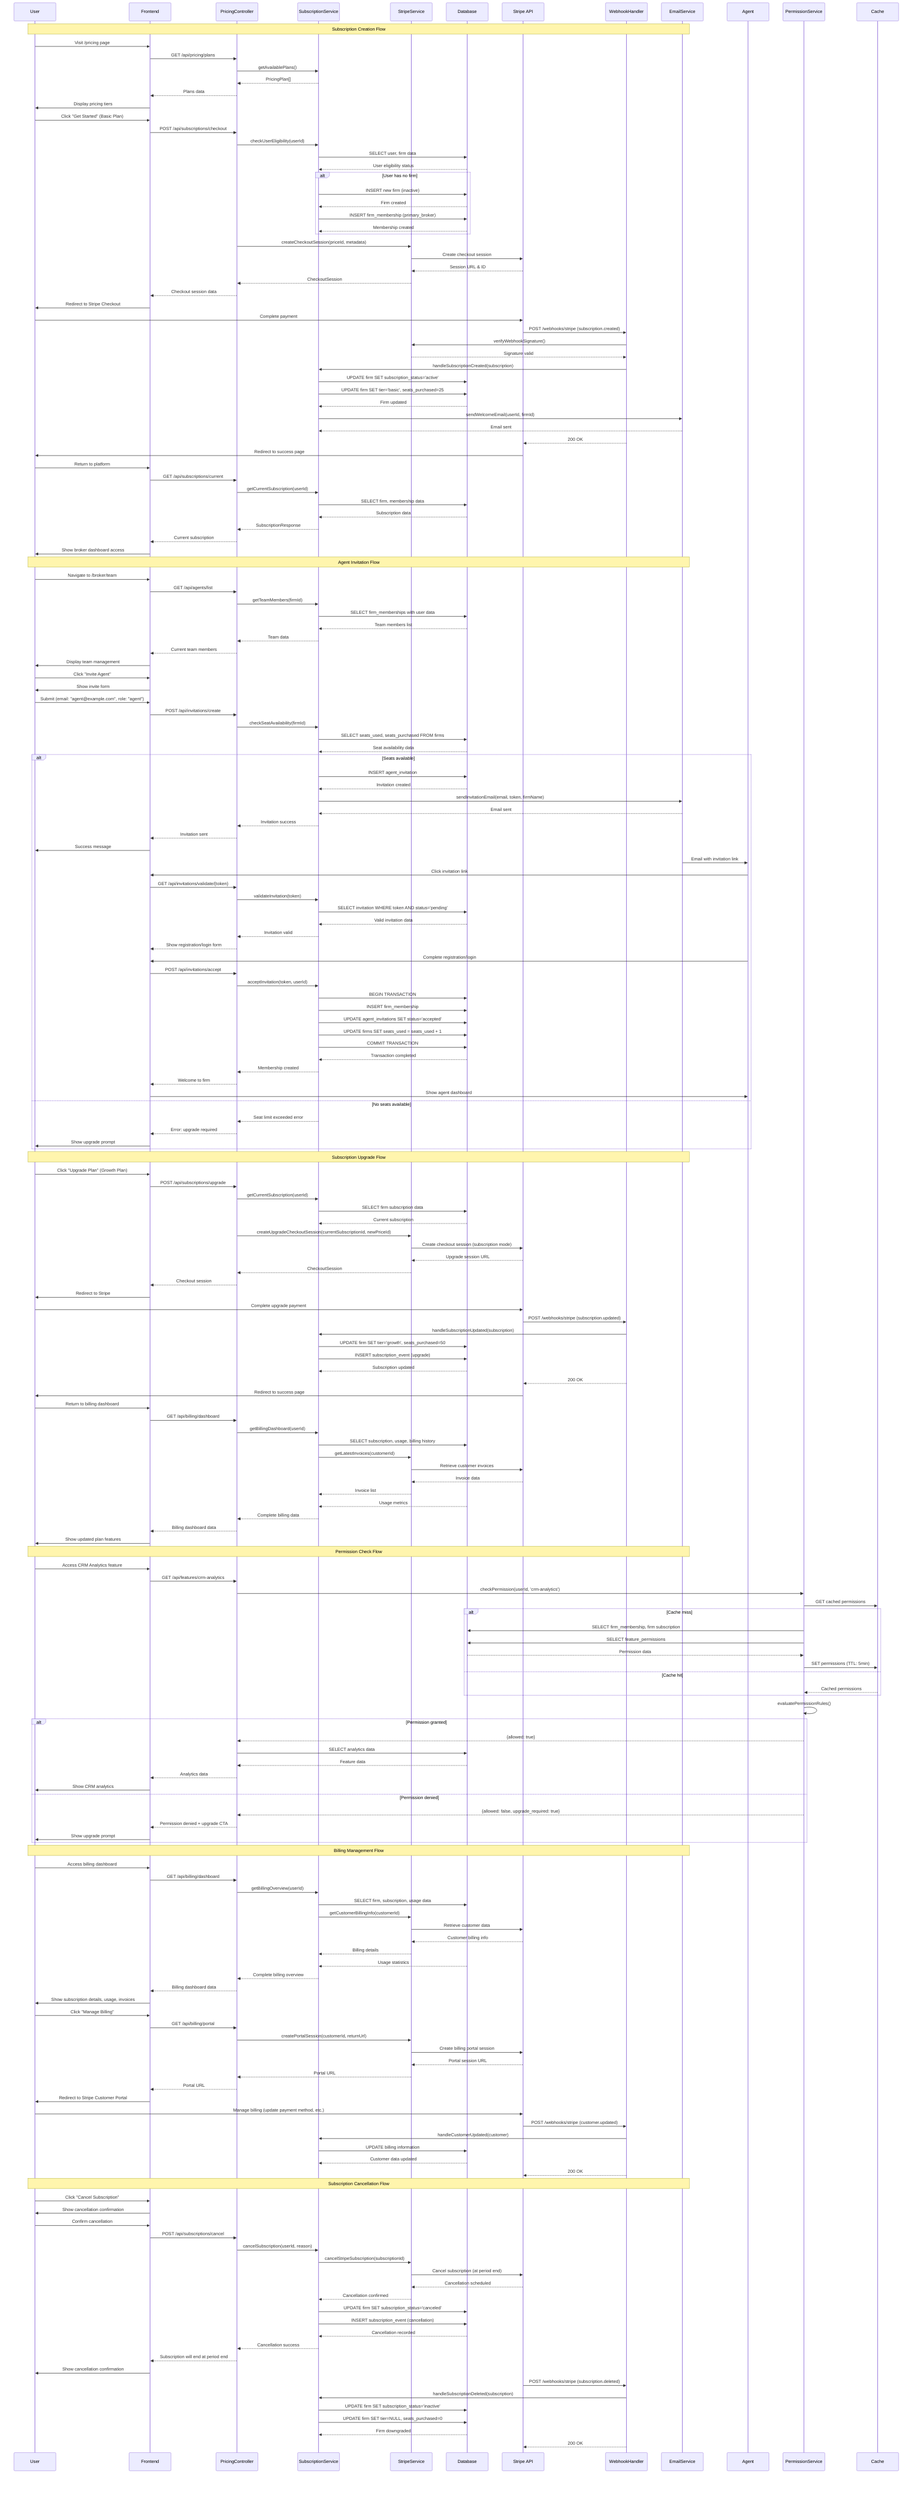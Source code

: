 sequenceDiagram
    participant U as User
    participant FE as Frontend
    participant PC as PricingController
    participant SS as SubscriptionService
    participant StS as StripeService
    participant DB as Database
    participant Stripe as Stripe API
    participant WH as WebhookHandler
    participant ES as EmailService

    Note over U, ES: Subscription Creation Flow
    U->>FE: Visit /pricing page
    FE->>PC: GET /api/pricing/plans
    PC->>SS: getAvailablePlans()
    SS-->>PC: PricingPlan[]
    PC-->>FE: Plans data
    FE->>U: Display pricing tiers

    U->>FE: Click "Get Started" (Basic Plan)
    FE->>PC: POST /api/subscriptions/checkout
    PC->>SS: checkUserEligibility(userId)
    SS->>DB: SELECT user, firm data
    DB-->>SS: User eligibility status
    
    alt User has no firm
        SS->>DB: INSERT new firm (inactive)
        DB-->>SS: Firm created
        SS->>DB: INSERT firm_membership (primary_broker)
        DB-->>SS: Membership created
    end
    
    PC->>StS: createCheckoutSession(priceId, metadata)
    StS->>Stripe: Create checkout session
    Stripe-->>StS: Session URL & ID
    StS-->>PC: CheckoutSession
    PC-->>FE: Checkout session data
    FE->>U: Redirect to Stripe Checkout

    U->>Stripe: Complete payment
    Stripe->>WH: POST /webhooks/stripe (subscription.created)
    WH->>StS: verifyWebhookSignature()
    StS-->>WH: Signature valid
    WH->>SS: handleSubscriptionCreated(subscription)
    SS->>DB: UPDATE firm SET subscription_status='active'
    SS->>DB: UPDATE firm SET tier='basic', seats_purchased=25
    DB-->>SS: Firm updated
    SS->>ES: sendWelcomeEmail(userId, firmId)
    ES-->>SS: Email sent
    WH-->>Stripe: 200 OK

    Stripe->>U: Redirect to success page
    U->>FE: Return to platform
    FE->>PC: GET /api/subscriptions/current
    PC->>SS: getCurrentSubscription(userId)
    SS->>DB: SELECT firm, membership data
    DB-->>SS: Subscription data
    SS-->>PC: SubscriptionResponse
    PC-->>FE: Current subscription
    FE->>U: Show broker dashboard access

    Note over U, ES: Agent Invitation Flow
    U->>FE: Navigate to /broker/team
    FE->>PC: GET /api/agents/list
    PC->>SS: getTeamMembers(firmId)
    SS->>DB: SELECT firm_memberships with user data
    DB-->>SS: Team members list
    SS-->>PC: Team data
    PC-->>FE: Current team members
    FE->>U: Display team management

    U->>FE: Click "Invite Agent"
    FE->>U: Show invite form
    U->>FE: Submit (email: "agent@example.com", role: "agent")
    FE->>PC: POST /api/invitations/create
    PC->>SS: checkSeatAvailability(firmId)
    SS->>DB: SELECT seats_used, seats_purchased FROM firms
    DB-->>SS: Seat availability data
    
    alt Seats available
        SS->>DB: INSERT agent_invitation
        DB-->>SS: Invitation created
        SS->>ES: sendInvitationEmail(email, token, firmName)
        ES-->>SS: Email sent
        SS-->>PC: Invitation success
        PC-->>FE: Invitation sent
        FE->>U: Success message
        
        ES->>Agent: Email with invitation link
        Agent->>FE: Click invitation link
        FE->>PC: GET /api/invitations/validate/{token}
        PC->>SS: validateInvitation(token)
        SS->>DB: SELECT invitation WHERE token AND status='pending'
        DB-->>SS: Valid invitation data
        SS-->>PC: Invitation valid
        PC-->>FE: Show registration/login form
        
        Agent->>FE: Complete registration/login
        FE->>PC: POST /api/invitations/accept
        PC->>SS: acceptInvitation(token, userId)
        SS->>DB: BEGIN TRANSACTION
        SS->>DB: INSERT firm_membership
        SS->>DB: UPDATE agent_invitations SET status='accepted'
        SS->>DB: UPDATE firms SET seats_used = seats_used + 1
        SS->>DB: COMMIT TRANSACTION
        DB-->>SS: Transaction completed
        SS-->>PC: Membership created
        PC-->>FE: Welcome to firm
        FE->>Agent: Show agent dashboard
    else No seats available
        SS-->>PC: Seat limit exceeded error
        PC-->>FE: Error: upgrade required
        FE->>U: Show upgrade prompt
    end

    Note over U, ES: Subscription Upgrade Flow
    U->>FE: Click "Upgrade Plan" (Growth Plan)
    FE->>PC: POST /api/subscriptions/upgrade
    PC->>SS: getCurrentSubscription(userId)
    SS->>DB: SELECT firm subscription data
    DB-->>SS: Current subscription
    PC->>StS: createUpgradeCheckoutSession(currentSubscriptionId, newPriceId)
    StS->>Stripe: Create checkout session (subscription mode)
    Stripe-->>StS: Upgrade session URL
    StS-->>PC: CheckoutSession
    PC-->>FE: Checkout session
    FE->>U: Redirect to Stripe

    U->>Stripe: Complete upgrade payment
    Stripe->>WH: POST /webhooks/stripe (subscription.updated)
    WH->>SS: handleSubscriptionUpdated(subscription)
    SS->>DB: UPDATE firm SET tier='growth', seats_purchased=50
    SS->>DB: INSERT subscription_event (upgrade)
    DB-->>SS: Subscription updated
    WH-->>Stripe: 200 OK

    Stripe->>U: Redirect to success page
    U->>FE: Return to billing dashboard
    FE->>PC: GET /api/billing/dashboard
    PC->>SS: getBillingDashboard(userId)
    SS->>DB: SELECT subscription, usage, billing history
    SS->>StS: getLatestInvoices(customerId)
    StS->>Stripe: Retrieve customer invoices
    Stripe-->>StS: Invoice data
    StS-->>SS: Invoice list
    DB-->>SS: Usage metrics
    SS-->>PC: Complete billing data
    PC-->>FE: Billing dashboard data
    FE->>U: Show updated plan features

    Note over U, ES: Permission Check Flow
    U->>FE: Access CRM Analytics feature
    FE->>PC: GET /api/features/crm-analytics
    PC->>PermissionService: checkPermission(userId, 'crm-analytics')
    PermissionService->>Cache: GET cached permissions
    
    alt Cache miss
        PermissionService->>DB: SELECT firm_membership, firm subscription
        PermissionService->>DB: SELECT feature_permissions
        DB-->>PermissionService: Permission data
        PermissionService->>Cache: SET permissions (TTL: 5min)
    else Cache hit
        Cache-->>PermissionService: Cached permissions
    end
    
    PermissionService->>PermissionService: evaluatePermissionRules()
    
    alt Permission granted
        PermissionService-->>PC: {allowed: true}
        PC->>DB: SELECT analytics data
        DB-->>PC: Feature data
        PC-->>FE: Analytics data
        FE->>U: Show CRM analytics
    else Permission denied
        PermissionService-->>PC: {allowed: false, upgrade_required: true}
        PC-->>FE: Permission denied + upgrade CTA
        FE->>U: Show upgrade prompt
    end

    Note over U, ES: Billing Management Flow
    U->>FE: Access billing dashboard
    FE->>PC: GET /api/billing/dashboard
    PC->>SS: getBillingOverview(userId)
    SS->>DB: SELECT firm, subscription, usage data
    SS->>StS: getCustomerBillingInfo(customerId)
    StS->>Stripe: Retrieve customer data
    Stripe-->>StS: Customer billing info
    StS-->>SS: Billing details
    DB-->>SS: Usage statistics
    SS-->>PC: Complete billing overview
    PC-->>FE: Billing dashboard data
    FE->>U: Show subscription details, usage, invoices

    U->>FE: Click "Manage Billing"
    FE->>PC: GET /api/billing/portal
    PC->>StS: createPortalSession(customerId, returnUrl)
    StS->>Stripe: Create billing portal session
    Stripe-->>StS: Portal session URL
    StS-->>PC: Portal URL
    PC-->>FE: Portal URL
    FE->>U: Redirect to Stripe Customer Portal

    U->>Stripe: Manage billing (update payment method, etc.)
    Stripe->>WH: POST /webhooks/stripe (customer.updated)
    WH->>SS: handleCustomerUpdated(customer)
    SS->>DB: UPDATE billing information
    DB-->>SS: Customer data updated
    WH-->>Stripe: 200 OK

    Note over U, ES: Subscription Cancellation Flow
    U->>FE: Click "Cancel Subscription"
    FE->>U: Show cancellation confirmation
    U->>FE: Confirm cancellation
    FE->>PC: POST /api/subscriptions/cancel
    PC->>SS: cancelSubscription(userId, reason)
    SS->>StS: cancelStripeSubscription(subscriptionId)
    StS->>Stripe: Cancel subscription (at period end)
    Stripe-->>StS: Cancellation scheduled
    StS-->>SS: Cancellation confirmed
    SS->>DB: UPDATE firm SET subscription_status='canceled'
    SS->>DB: INSERT subscription_event (cancellation)
    DB-->>SS: Cancellation recorded
    SS-->>PC: Cancellation success
    PC-->>FE: Subscription will end at period end
    FE->>U: Show cancellation confirmation

    Stripe->>WH: POST /webhooks/stripe (subscription.deleted)
    WH->>SS: handleSubscriptionDeleted(subscription)
    SS->>DB: UPDATE firm SET subscription_status='inactive'
    SS->>DB: UPDATE firm SET tier=NULL, seats_purchased=0
    DB-->>SS: Firm downgraded
    WH-->>Stripe: 200 OK